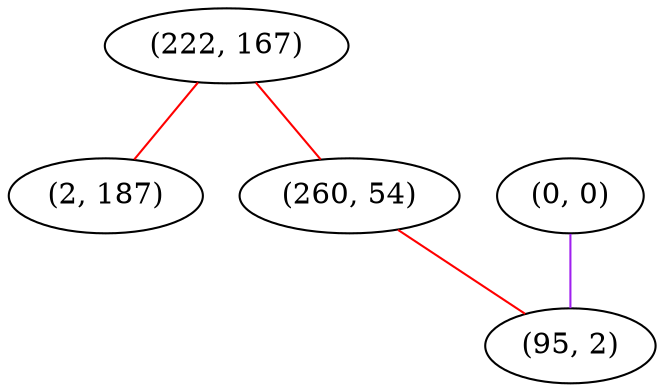 graph "" {
"(222, 167)";
"(0, 0)";
"(2, 187)";
"(260, 54)";
"(95, 2)";
"(222, 167)" -- "(2, 187)"  [color=red, key=0, weight=1];
"(222, 167)" -- "(260, 54)"  [color=red, key=0, weight=1];
"(0, 0)" -- "(95, 2)"  [color=purple, key=0, weight=4];
"(260, 54)" -- "(95, 2)"  [color=red, key=0, weight=1];
}
